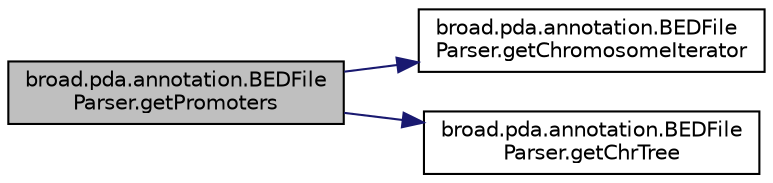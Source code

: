 digraph "broad.pda.annotation.BEDFileParser.getPromoters"
{
  edge [fontname="Helvetica",fontsize="10",labelfontname="Helvetica",labelfontsize="10"];
  node [fontname="Helvetica",fontsize="10",shape=record];
  rankdir="LR";
  Node1 [label="broad.pda.annotation.BEDFile\lParser.getPromoters",height=0.2,width=0.4,color="black", fillcolor="grey75", style="filled" fontcolor="black"];
  Node1 -> Node2 [color="midnightblue",fontsize="10",style="solid",fontname="Helvetica"];
  Node2 [label="broad.pda.annotation.BEDFile\lParser.getChromosomeIterator",height=0.2,width=0.4,color="black", fillcolor="white", style="filled",URL="$classbroad_1_1pda_1_1annotation_1_1_b_e_d_file_parser.html#a4d664c67f8afe6a6dafc6ddeca84c7f9"];
  Node1 -> Node3 [color="midnightblue",fontsize="10",style="solid",fontname="Helvetica"];
  Node3 [label="broad.pda.annotation.BEDFile\lParser.getChrTree",height=0.2,width=0.4,color="black", fillcolor="white", style="filled",URL="$classbroad_1_1pda_1_1annotation_1_1_b_e_d_file_parser.html#ad9062000e1e13b19313a3959db8605bb"];
}
